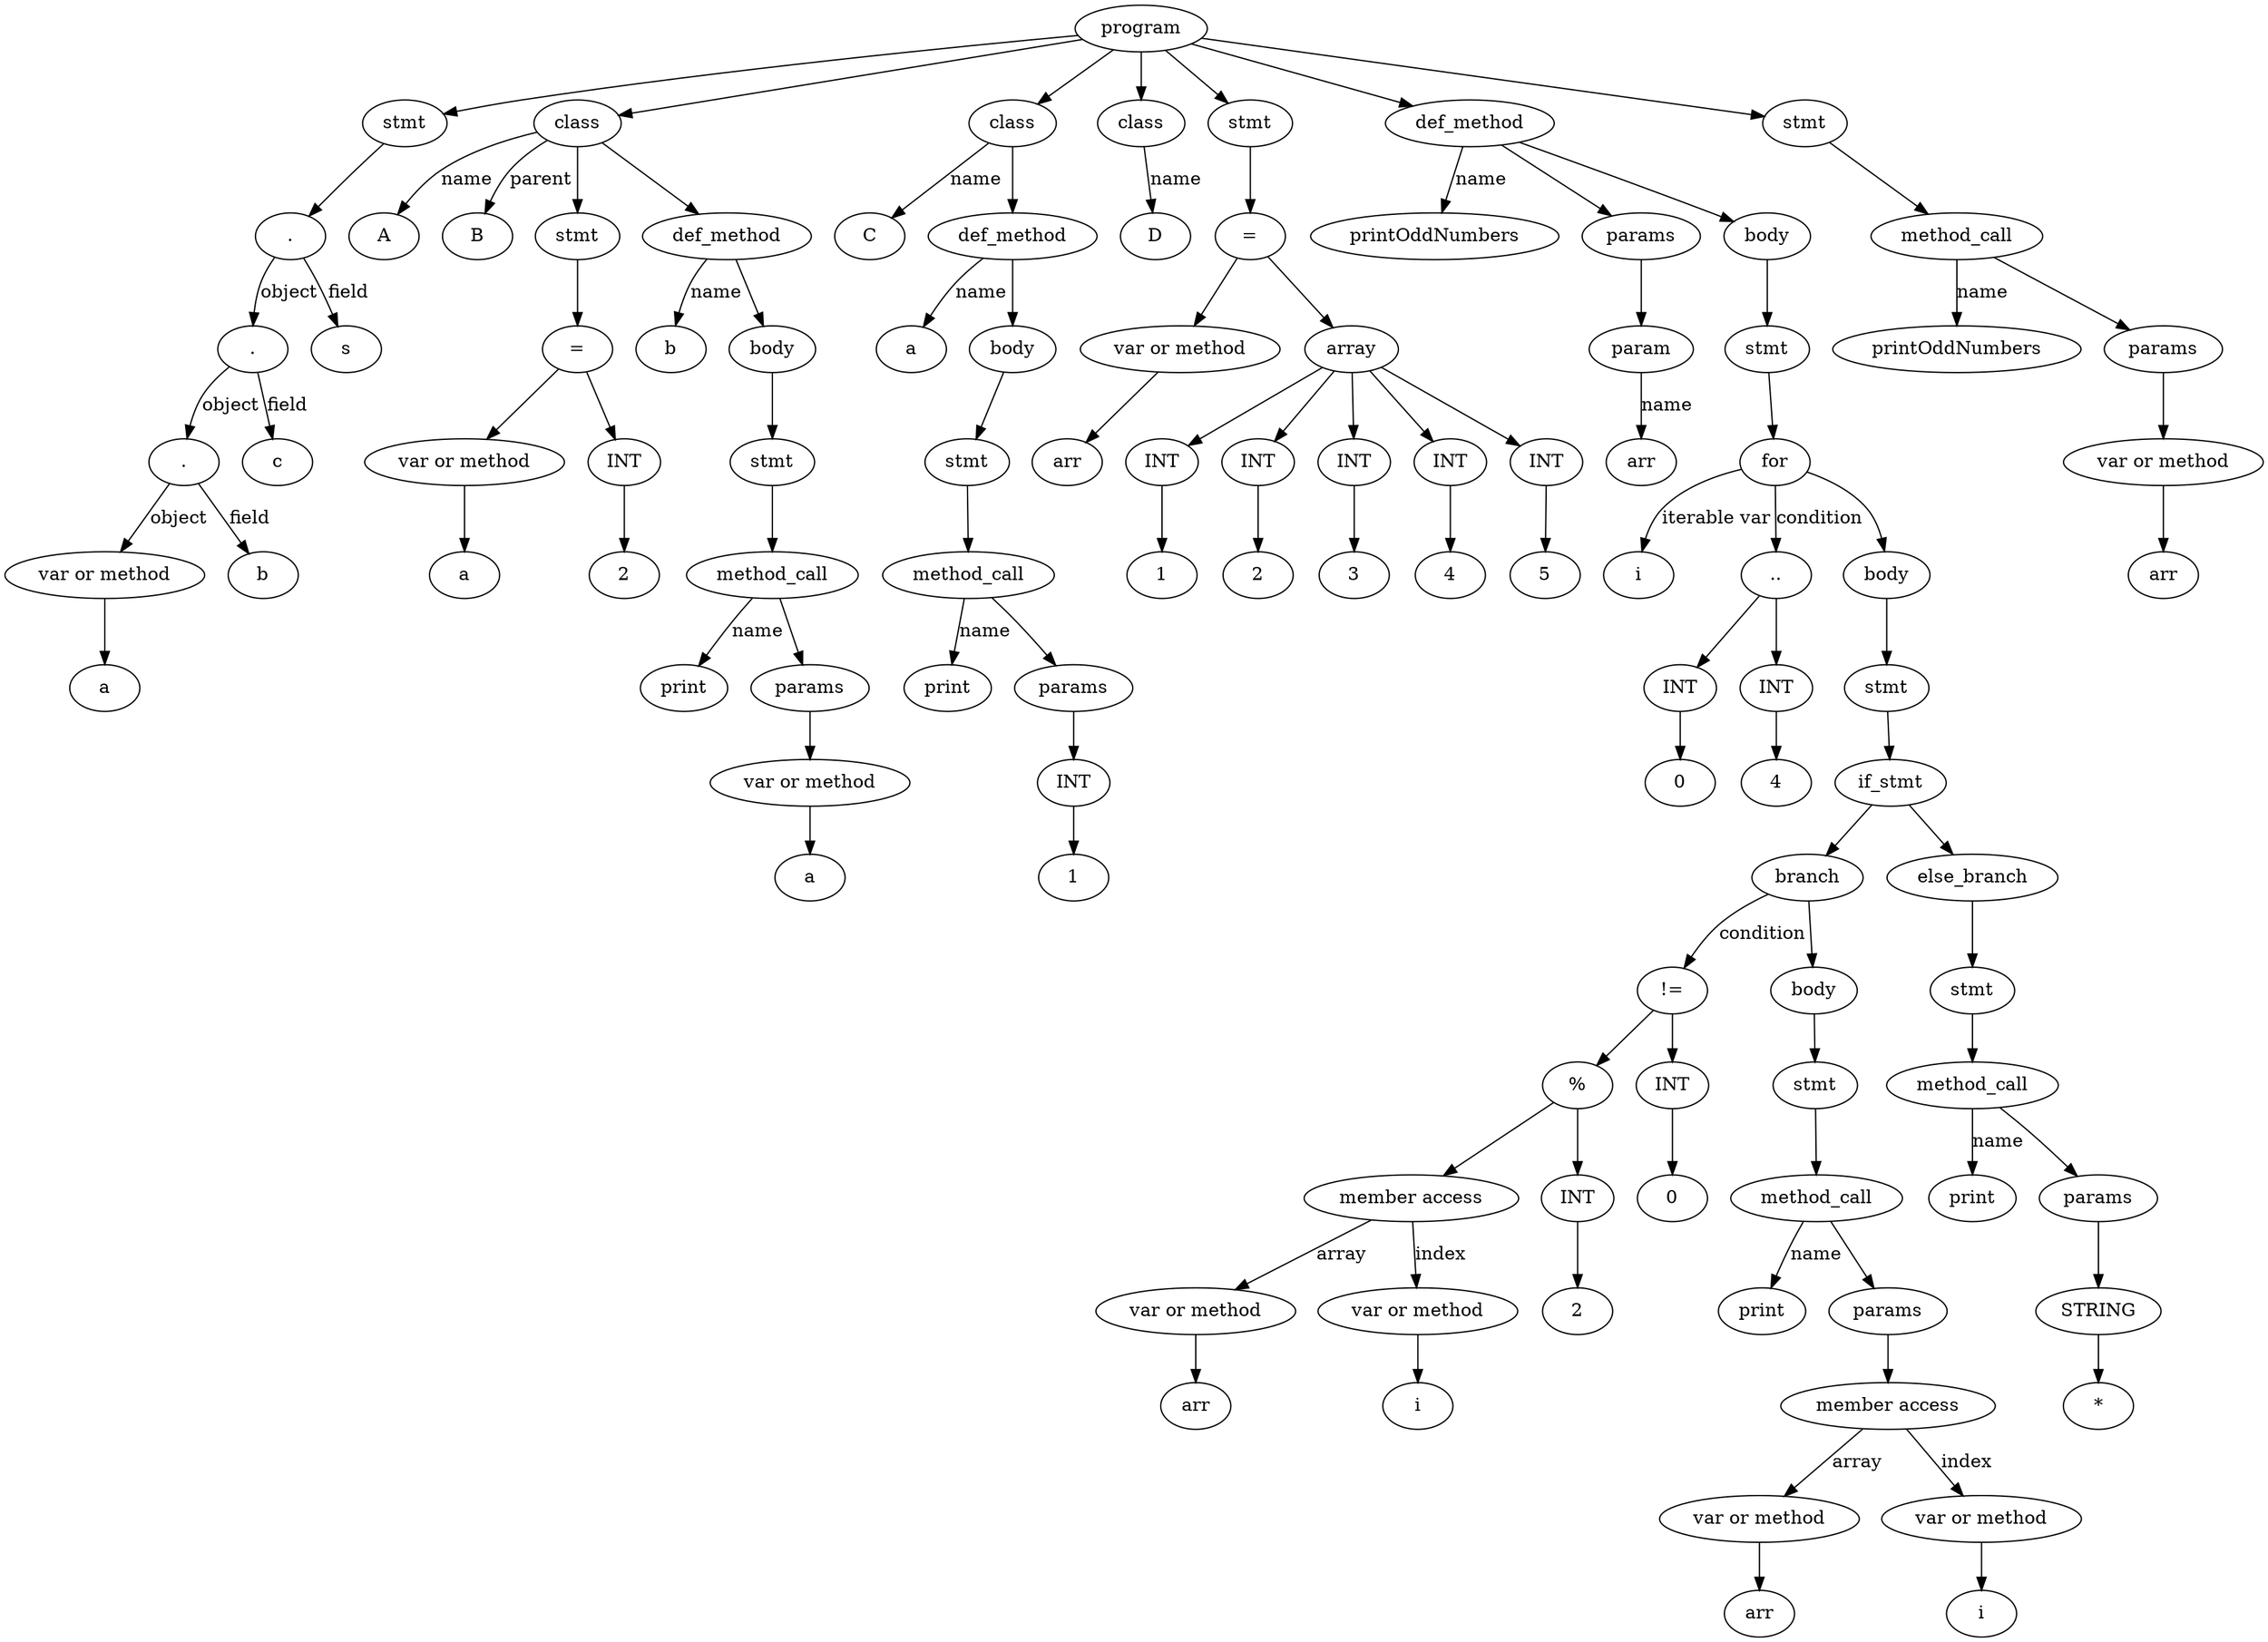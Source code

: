 digraph G {
Id00823590 [label="program"]
Id008224C0 [label="stmt"]
Id00819A88 [label="."]Id00819A08 [label="."]Id00819988 [label="."]Id00819908 [label="var or method"]
IdVal00819908 [label="a"]
Id00819908->IdVal00819908
Id00819988->Id00819908 [label = "object"]
Id00819958 [label = "b"]
Id00819988->Id00819958 [label = "field"]
Id00819A08->Id00819988 [label = "object"]
Id008199D8 [label = "c"]
Id00819A08->Id008199D8 [label = "field"]
Id00819A88->Id00819A08 [label = "object"]
Id00819A58 [label = "s"]
Id00819A88->Id00819A58 [label = "field"]
Id008224C0->Id00819A88
Id00823590->Id008224C0
Id00822D98 [label="class"]
IdName00822D98 [label="A"]
Id00822D98->IdName00822D98 [label="name"]
IdParent00822D98 [label="B"]
Id00822D98->IdParent00822D98 [label="parent"]
Id008221A0 [label="stmt"]
Id00822600 [label="="]
Id00822240 [label="var or method"]
IdVal00822240 [label="a"]
Id00822240->IdVal00822240
Id008225B0 [label="INT"]
IdVal008225B0 [label="2"]
Id008225B0->IdVal008225B0
Id00822600->Id00822240
Id00822600->Id008225B0
Id008221A0->Id00822600
Id00822D98->Id008221A0
Id00822CE0 [label="def_method"]
IdName00822CE0 [label="b"]
Id00822CE0->IdName00822CE0 [label = "name"]
Id00822CA8 [label="body"]
Id00822150 [label="stmt"]
Id008221F0 [label="method_call"]
IdMethodNameVal008221F0 [label="print"]
Id008221F0->IdMethodNameVal008221F0 [label="name"]
Id00822C70 [label="params"]
Id008221F0->Id00822C70
Id00822510 [label="var or method"]
IdVal00822510 [label="a"]
Id00822510->IdVal00822510
Id00822C70->Id00822510
Id00822150->Id008221F0
Id00822CA8->Id00822150
Id00822CE0->Id00822CA8
Id00822D98->Id00822CE0
Id00823590->Id00822D98
Id00822FA8 [label="class"]
IdName00822FA8 [label="C"]
Id00822FA8->IdName00822FA8 [label="name"]
Id00822FE0 [label="def_method"]
IdName00822FE0 [label="a"]
Id00822FE0->IdName00822FE0 [label = "name"]
Id00822EC8 [label="body"]
Id00822380 [label="stmt"]
Id00822290 [label="method_call"]
IdMethodNameVal00822290 [label="print"]
Id00822290->IdMethodNameVal00822290 [label="name"]
Id00822E68 [label="params"]
Id00822290->Id00822E68
Id00822060 [label="INT"]
IdVal00822060 [label="1"]
Id00822060->IdVal00822060
Id00822E68->Id00822060
Id00822380->Id00822290
Id00822EC8->Id00822380
Id00822FE0->Id00822EC8
Id00822FA8->Id00822FE0
Id00823590->Id00822FA8
Id00823018 [label="class"]
IdName00823018 [label="D"]
Id00823018->IdName00823018 [label="name"]
Id00823590->Id00823018
Id008226F0 [label="stmt"]
Id00822560 [label="="]
Id008220B0 [label="var or method"]
IdVal008220B0 [label="arr"]
Id008220B0->IdVal008220B0
Id008226A0 [label = "array"]
Id00822330 [label="INT"]
IdVal00822330 [label="1"]
Id00822330->IdVal00822330
Id008226A0->Id00822330
Id00822100 [label="INT"]
IdVal00822100 [label="2"]
Id00822100->IdVal00822100
Id008226A0->Id00822100
Id008222E0 [label="INT"]
IdVal008222E0 [label="3"]
Id008222E0->IdVal008222E0
Id008226A0->Id008222E0
Id00822650 [label="INT"]
IdVal00822650 [label="4"]
Id00822650->IdVal00822650
Id008226A0->Id00822650
Id008223D0 [label="INT"]
IdVal008223D0 [label="5"]
Id008223D0->IdVal008223D0
Id008226A0->Id008223D0
Id00822560->Id008220B0
Id00822560->Id008226A0
Id008226F0->Id00822560
Id00823590->Id008226F0
Id00824B38 [label="def_method"]
IdName00824B38 [label="printOddNumbers"]
Id00824B38->IdName00824B38 [label = "name"]
Id00823088 [label="params"]
Id00823210 [label="param"]
Id00823088->Id00823210
IdNameVal00823210 [label="arr"]
Id00823210->IdNameVal00823210 [label="name"]
Id00824B38->Id00823088
Id00824AC8 [label="body"]
Id00823FA0 [label="stmt"]
Id00824898 [label="for"]
IdItersName00824898 [label="i"]
Id00824898->IdItersName00824898  [label="iterable var"]
Id00822470 [label=".."]
Id00822420 [label="INT"]
IdVal00822420 [label="0"]
Id00822420->IdVal00822420
Id00822740 [label="INT"]
IdVal00822740 [label="4"]
Id00822740->IdVal00822740
Id00822470->Id00822420
Id00822470->Id00822740
Id00824898->Id00822470  [label="condition"]
IdBody00824898 [label="body"]
Id00824090 [label="stmt"]
Id00823130 [label="if_stmt"]
Id008231D8 [label="branch"]
Id00823AA0 [label="!="]
Id008239B0 [label="%"]
Id00823A50 [label = "member access"]
Id00821FC0 [label="var or method"]
IdVal00821FC0 [label="arr"]
Id00821FC0->IdVal00821FC0
Id00822010 [label="var or method"]
IdVal00822010 [label="i"]
Id00822010->IdVal00822010
Id00823A50->Id00821FC0 [label = "array"]
Id00823A50->Id00822010 [label = "index"]
Id00823A00 [label="INT"]
IdVal00823A00 [label="2"]
Id00823A00->IdVal00823A00
Id008239B0->Id00823A50
Id008239B0->Id00823A00
Id008240E0 [label="INT"]
IdVal008240E0 [label="0"]
Id008240E0->IdVal008240E0
Id00823AA0->Id008239B0
Id00823AA0->Id008240E0
Id008231D8->Id00823AA0  [label="condition"]
IdBody008231D8 [label="body"]
Id00823D70 [label="stmt"]
Id00823D20 [label="method_call"]
IdMethodNameVal00823D20 [label="print"]
Id00823D20->IdMethodNameVal00823D20 [label="name"]
Id00823168 [label="params"]
Id00823D20->Id00823168
Id008241D0 [label = "member access"]
Id00823CD0 [label="var or method"]
IdVal00823CD0 [label="arr"]
Id00823CD0->IdVal00823CD0
Id00824040 [label="var or method"]
IdVal00824040 [label="i"]
Id00824040->IdVal00824040
Id008241D0->Id00823CD0 [label = "array"]
Id008241D0->Id00824040 [label = "index"]
Id00823168->Id008241D0
Id00823D70->Id00823D20
IdBody008231D8->Id00823D70
Id008231D8->IdBody008231D8
Id00823130->Id008231D8
IdElse008230F8 [label="else_branch"]
Id00823910 [label="stmt"]
Id00823C30 [label="method_call"]
IdMethodNameVal00823C30 [label="print"]
Id00823C30->IdMethodNameVal00823C30 [label="name"]
Id008231A0 [label="params"]
Id00823C30->Id008231A0
Id00823AF0 [label="STRING"]
IdVal00823AF0 [label="*"]
Id00823AF0->IdVal00823AF0
Id008231A0->Id00823AF0
Id00823910->Id00823C30
IdElse008230F8->Id00823910
Id00823130->IdElse008230F8
Id00824090->Id00823130
IdBody00824898->Id00824090
Id00824898->IdBody00824898
Id00823FA0->Id00824898
Id00824AC8->Id00823FA0
Id00824B38->Id00824AC8
Id00823590->Id00824B38
Id00823F00 [label="stmt"]
Id00823EB0 [label="method_call"]
IdMethodNameVal00823EB0 [label="printOddNumbers"]
Id00823EB0->IdMethodNameVal00823EB0 [label="name"]
Id00824C88 [label="params"]
Id00823EB0->Id00824C88
Id00823C80 [label="var or method"]
IdVal00823C80 [label="arr"]
Id00823C80->IdVal00823C80
Id00824C88->Id00823C80
Id00823F00->Id00823EB0
Id00823590->Id00823F00
}